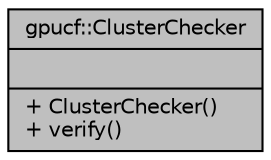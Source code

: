 digraph "gpucf::ClusterChecker"
{
 // INTERACTIVE_SVG=YES
  bgcolor="transparent";
  edge [fontname="Helvetica",fontsize="10",labelfontname="Helvetica",labelfontsize="10"];
  node [fontname="Helvetica",fontsize="10",shape=record];
  Node1 [label="{gpucf::ClusterChecker\n||+ ClusterChecker()\l+ verify()\l}",height=0.2,width=0.4,color="black", fillcolor="grey75", style="filled", fontcolor="black"];
}
